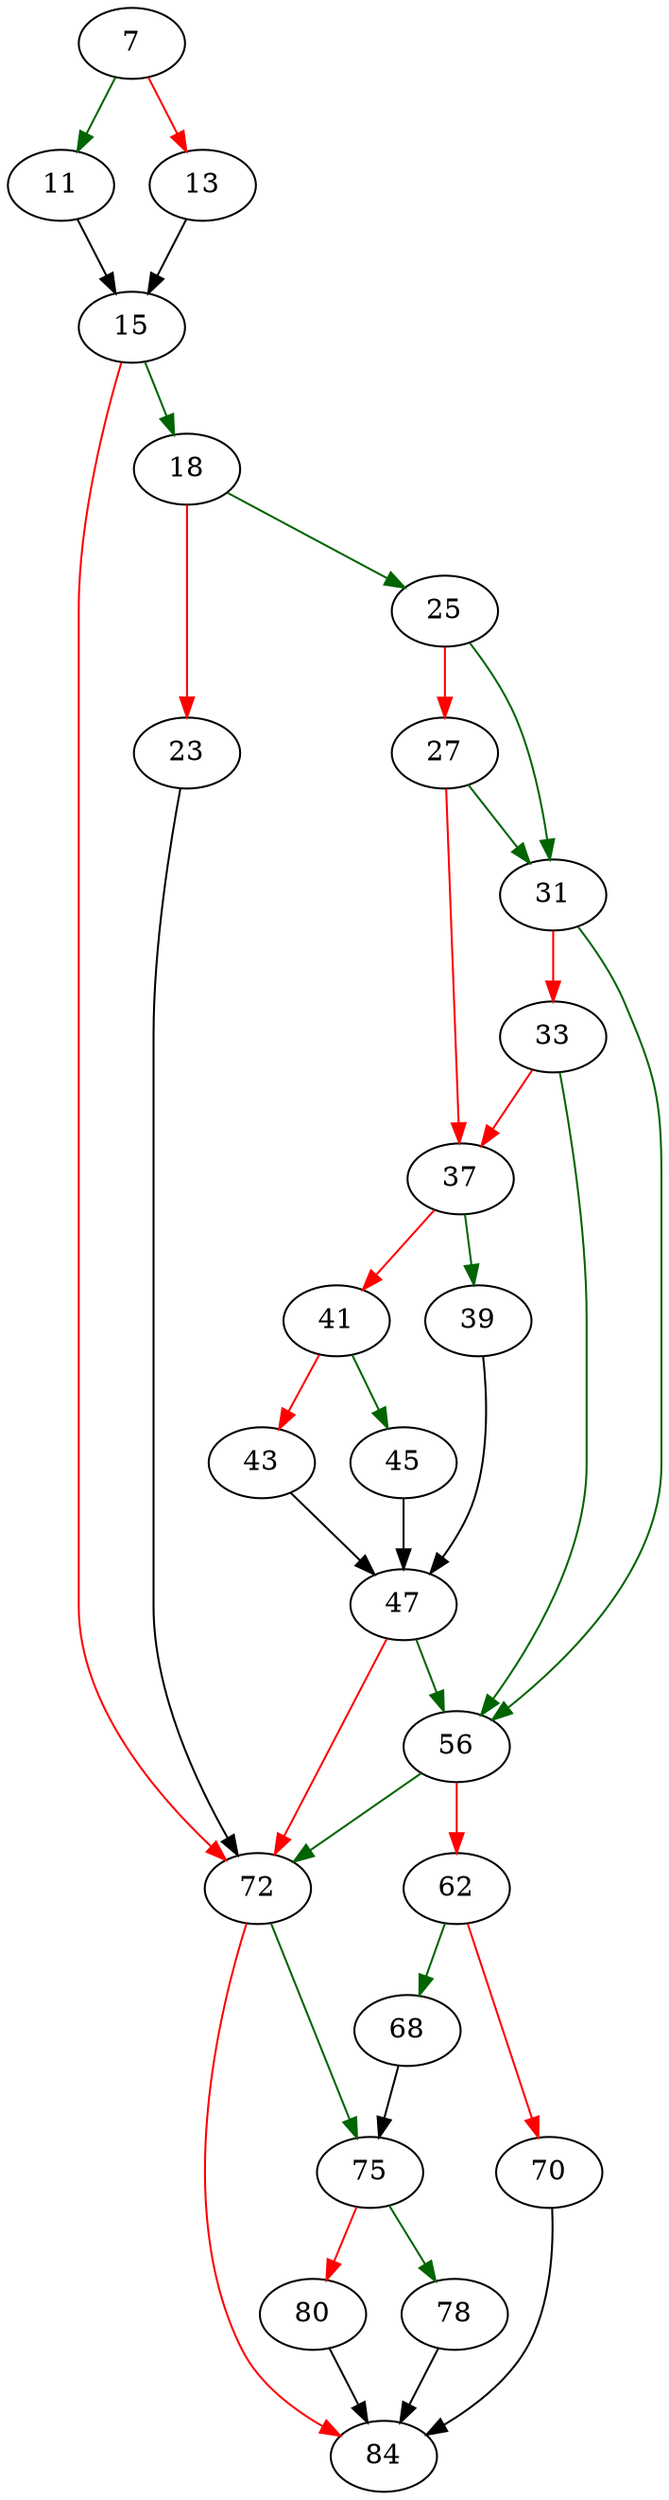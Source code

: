 strict digraph "dirchownmod" {
	// Node definitions.
	7 [entry=true];
	11;
	13;
	15;
	18;
	72;
	25;
	23;
	31;
	27;
	37;
	56;
	33;
	39;
	41;
	47;
	45;
	43;
	62;
	68;
	70;
	75;
	84;
	78;
	80;

	// Edge definitions.
	7 -> 11 [
		color=darkgreen
		cond=true
	];
	7 -> 13 [
		color=red
		cond=false
	];
	11 -> 15;
	13 -> 15;
	15 -> 18 [
		color=darkgreen
		cond=true
	];
	15 -> 72 [
		color=red
		cond=false
	];
	18 -> 25 [
		color=darkgreen
		cond=true
	];
	18 -> 23 [
		color=red
		cond=false
	];
	72 -> 75 [
		color=darkgreen
		cond=true
	];
	72 -> 84 [
		color=red
		cond=false
	];
	25 -> 31 [
		color=darkgreen
		cond=true
	];
	25 -> 27 [
		color=red
		cond=false
	];
	23 -> 72;
	31 -> 56 [
		color=darkgreen
		cond=true
	];
	31 -> 33 [
		color=red
		cond=false
	];
	27 -> 31 [
		color=darkgreen
		cond=true
	];
	27 -> 37 [
		color=red
		cond=false
	];
	37 -> 39 [
		color=darkgreen
		cond=true
	];
	37 -> 41 [
		color=red
		cond=false
	];
	56 -> 72 [
		color=darkgreen
		cond=true
	];
	56 -> 62 [
		color=red
		cond=false
	];
	33 -> 37 [
		color=red
		cond=false
	];
	33 -> 56 [
		color=darkgreen
		cond=true
	];
	39 -> 47;
	41 -> 45 [
		color=darkgreen
		cond=true
	];
	41 -> 43 [
		color=red
		cond=false
	];
	47 -> 72 [
		color=red
		cond=false
	];
	47 -> 56 [
		color=darkgreen
		cond=true
	];
	45 -> 47;
	43 -> 47;
	62 -> 68 [
		color=darkgreen
		cond=true
	];
	62 -> 70 [
		color=red
		cond=false
	];
	68 -> 75;
	70 -> 84;
	75 -> 78 [
		color=darkgreen
		cond=true
	];
	75 -> 80 [
		color=red
		cond=false
	];
	78 -> 84;
	80 -> 84;
}